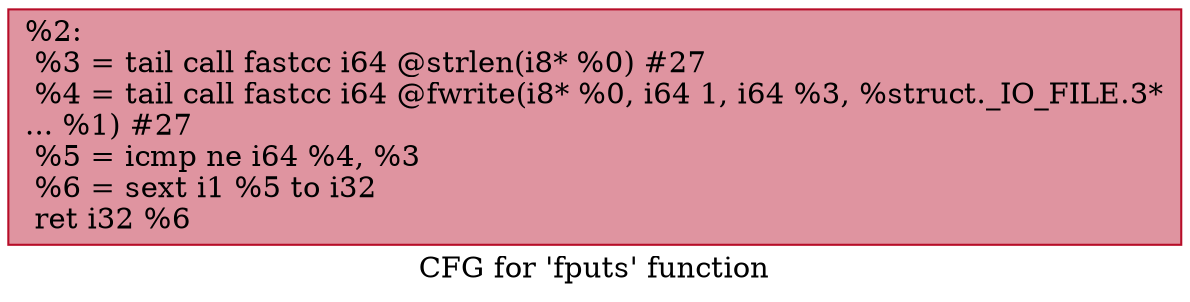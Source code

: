 digraph "CFG for 'fputs' function" {
	label="CFG for 'fputs' function";

	Node0x2534390 [shape=record,color="#b70d28ff", style=filled, fillcolor="#b70d2870",label="{%2:\l  %3 = tail call fastcc i64 @strlen(i8* %0) #27\l  %4 = tail call fastcc i64 @fwrite(i8* %0, i64 1, i64 %3, %struct._IO_FILE.3*\l... %1) #27\l  %5 = icmp ne i64 %4, %3\l  %6 = sext i1 %5 to i32\l  ret i32 %6\l}"];
}
